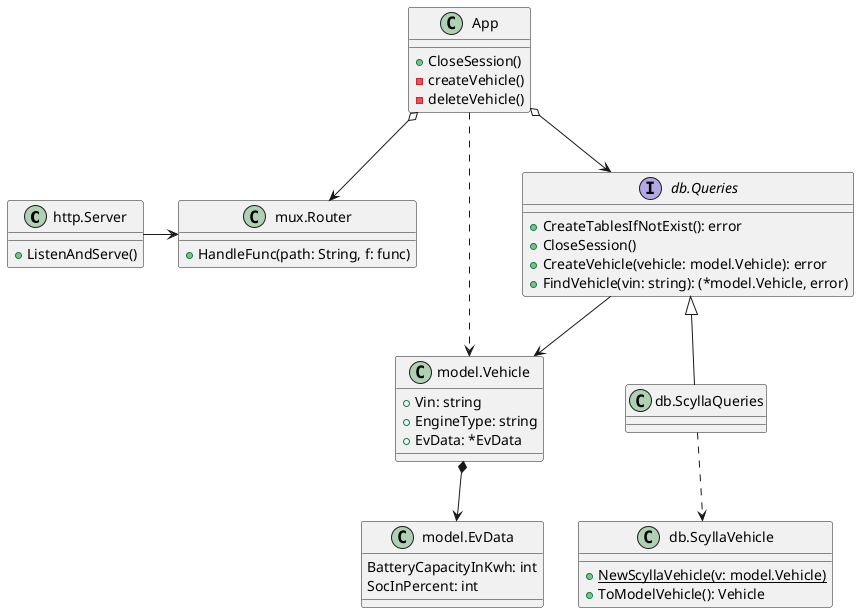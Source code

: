 @startuml Class diagram

class HttpServer as "http.Server" {
    + ListenAndServe()
}

class App {
    + CloseSession()
    - createVehicle()
    - deleteVehicle()
}
class Router as "mux.Router" {
    + HandleFunc(path: String, f: func)
}

interface Queries as "db.Queries" {
	+ CreateTablesIfNotExist(): error
	+ CloseSession()
	+ CreateVehicle(vehicle: model.Vehicle): error
	+ FindVehicle(vin: string): (*model.Vehicle, error)
}

class Vehicle as "model.Vehicle" {
	+ Vin: string
	+ EngineType: string
	+ EvData: *EvData
}

class EvData as "model.EvData" {
	BatteryCapacityInKwh: int
	SocInPercent: int
}

Queries --> Vehicle
Vehicle *-down-> EvData

class ScyllaQueries as "db.ScyllaQueries"

class ScyllaVehicle as "db.ScyllaVehicle" {
    {static} + NewScyllaVehicle(v: model.Vehicle)
    + ToModelVehicle(): Vehicle
}

ScyllaQueries .do.> ScyllaVehicle

HttpServer -> Router

App o-down-> Router
App o-> Queries
App ..> Vehicle
Queries <|-- ScyllaQueries

Router -[hidden]right- Queries

@enduml